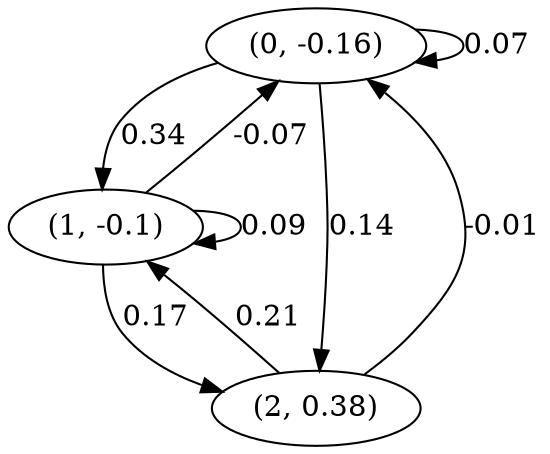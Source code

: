 digraph {
    0 [ label = "(0, -0.16)" ]
    1 [ label = "(1, -0.1)" ]
    2 [ label = "(2, 0.38)" ]
    0 -> 0 [ label = "0.07" ]
    1 -> 1 [ label = "0.09" ]
    1 -> 0 [ label = "-0.07" ]
    2 -> 0 [ label = "-0.01" ]
    0 -> 1 [ label = "0.34" ]
    2 -> 1 [ label = "0.21" ]
    0 -> 2 [ label = "0.14" ]
    1 -> 2 [ label = "0.17" ]
}

